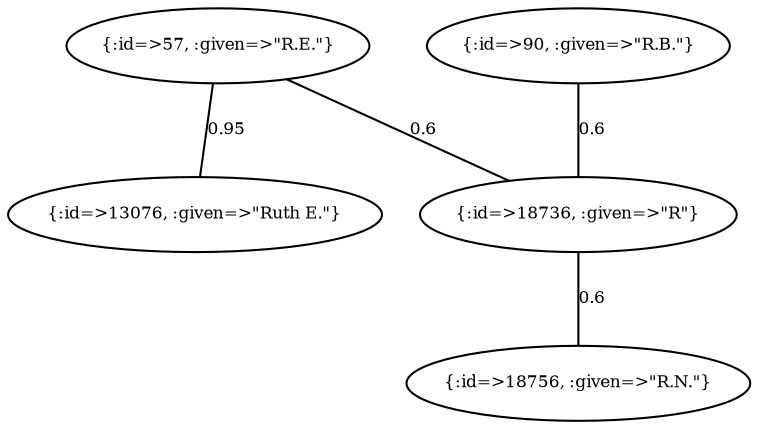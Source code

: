 graph Collector__WeightedGraph {
    "{:id=>57, :given=>\"R.E.\"}" [
        fontsize = 8,
        label = "{:id=>57, :given=>\"R.E.\"}"
    ]

    "{:id=>90, :given=>\"R.B.\"}" [
        fontsize = 8,
        label = "{:id=>90, :given=>\"R.B.\"}"
    ]

    "{:id=>13076, :given=>\"Ruth E.\"}" [
        fontsize = 8,
        label = "{:id=>13076, :given=>\"Ruth E.\"}"
    ]

    "{:id=>18736, :given=>\"R\"}" [
        fontsize = 8,
        label = "{:id=>18736, :given=>\"R\"}"
    ]

    "{:id=>18756, :given=>\"R.N.\"}" [
        fontsize = 8,
        label = "{:id=>18756, :given=>\"R.N.\"}"
    ]

    "{:id=>57, :given=>\"R.E.\"}" -- "{:id=>13076, :given=>\"Ruth E.\"}" [
        fontsize = 8,
        label = 0.95
    ]

    "{:id=>57, :given=>\"R.E.\"}" -- "{:id=>18736, :given=>\"R\"}" [
        fontsize = 8,
        label = 0.6
    ]

    "{:id=>90, :given=>\"R.B.\"}" -- "{:id=>18736, :given=>\"R\"}" [
        fontsize = 8,
        label = 0.6
    ]

    "{:id=>18736, :given=>\"R\"}" -- "{:id=>18756, :given=>\"R.N.\"}" [
        fontsize = 8,
        label = 0.6
    ]
}
